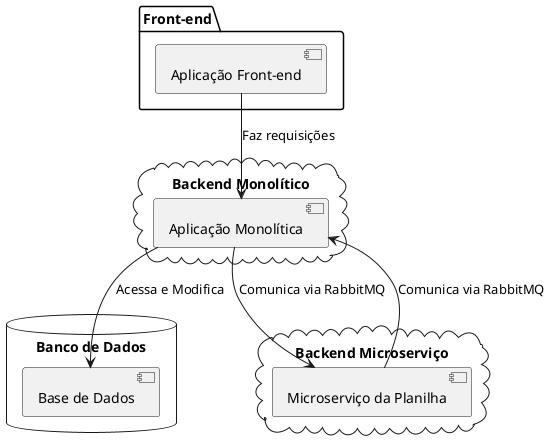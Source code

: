 @startuml
package "Front-end" {
    [Aplicação Front-end]
}

database "Banco de Dados" {
    [Base de Dados]
}

cloud "Backend Monolítico" {
    [Aplicação Monolítica]
}

cloud "Backend Microserviço" {
    [Microserviço da Planilha]
}

[Aplicação Front-end] --> [Aplicação Monolítica] : Faz requisições
[Aplicação Monolítica] --> [Base de Dados] : Acessa e Modifica
[Aplicação Monolítica] --> [Microserviço da Planilha] : Comunica via RabbitMQ
[Microserviço da Planilha] --> [Aplicação Monolítica] : Comunica via RabbitMQ
@enduml